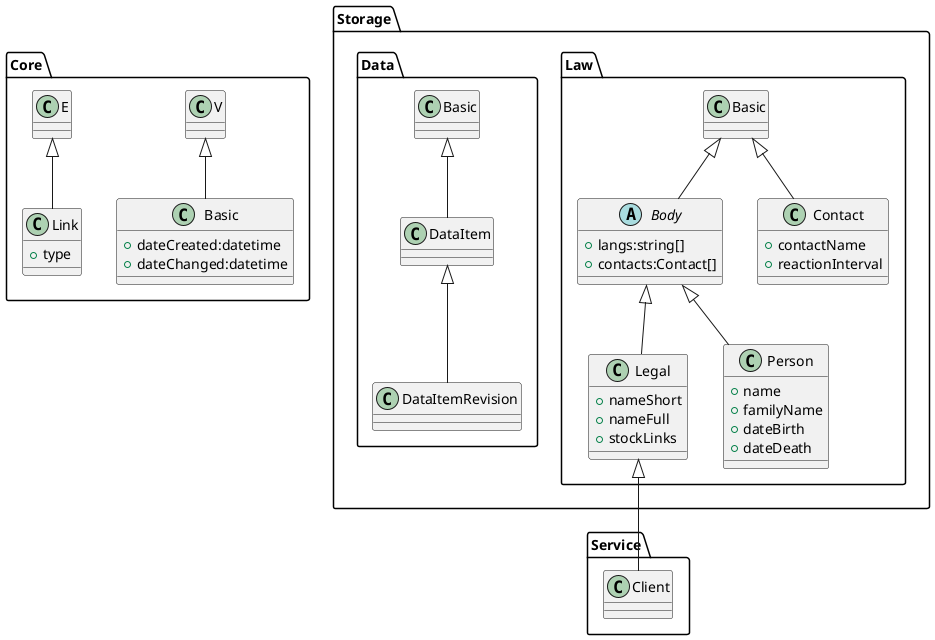 @startuml
/' 
https://runkit.com/npm/u2j
'/
package Core{
    class Basic extends V{
        +dateCreated:datetime
        +dateChanged:datetime
    }
    class   Link extends E{
        +type
    }
}

package Storage{

    package Law{

        abstract class Body extends Basic{
            +langs:string[]
            +contacts:Contact[]
        }

        class Legal extends Body{
            +nameShort
            +nameFull
            +stockLinks
        }
        class Person extends Body{
            +name
            +familyName
            +dateBirth
            +dateDeath
        }
        class Contact extends Basic{
            +contactName
            +reactionInterval
        }

    }

    package Data{
        class DataItem extends Basic
        class DataItemRevision extends DataItem
    }

}

package Service {
    Client -u-|> Legal
}

@enduml
